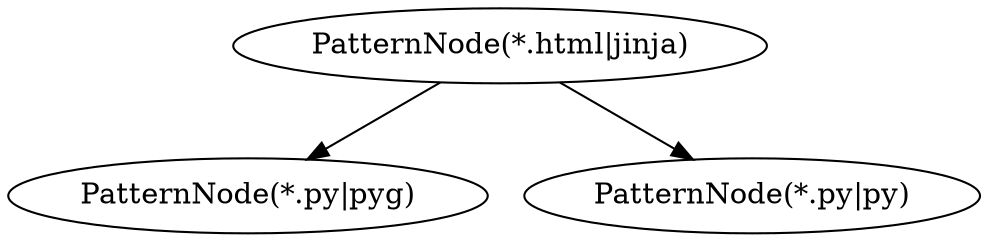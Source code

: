 digraph G {
"PatternNode(*.html|jinja)" -> "PatternNode(*.py|pyg)";
"PatternNode(*.html|jinja)" -> "PatternNode(*.py|py)";
}